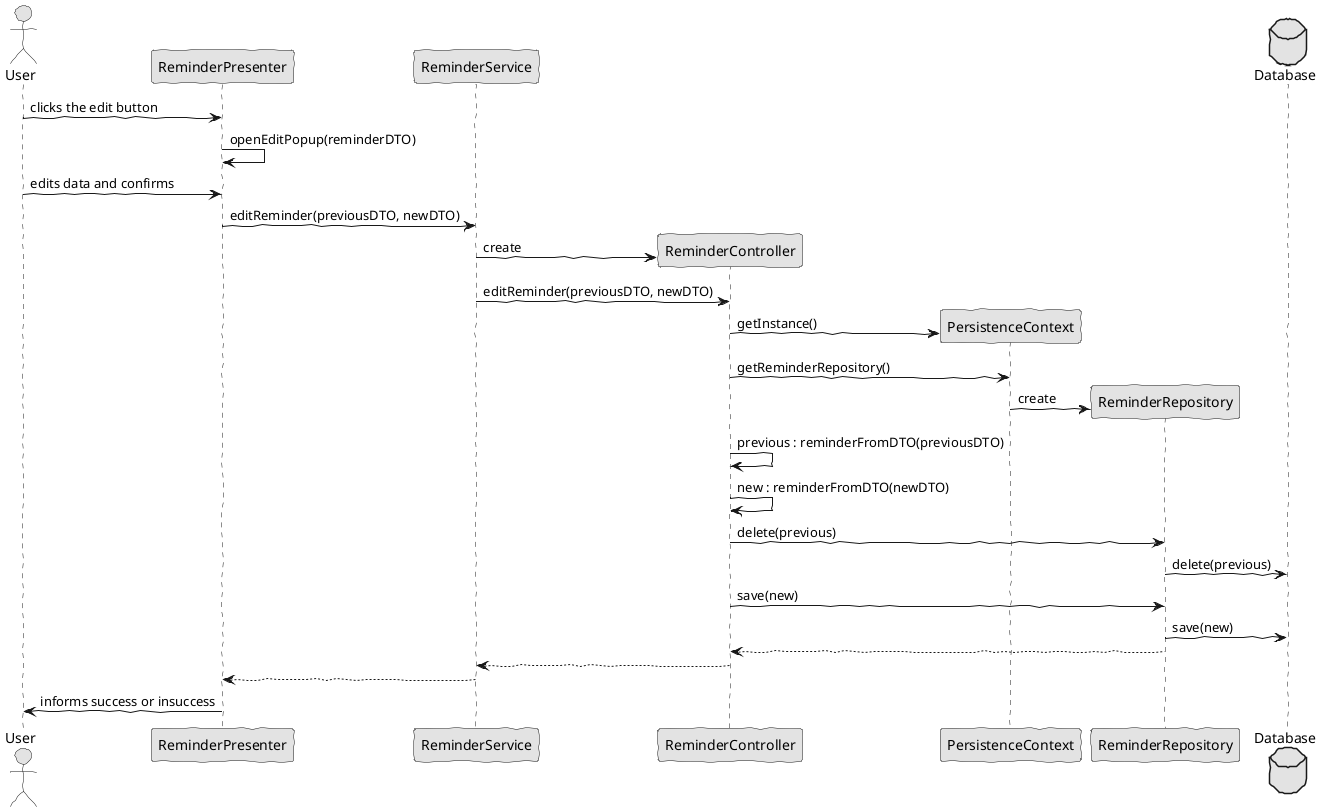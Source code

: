 @startuml  analysis.png
skinparam handwritten true
skinparam monochrome true
skinparam packageStyle rect
skinparam defaultFontName FG Virgil
skinparam shadowing false

actor User

User->ReminderPresenter                 : clicks the edit button
ReminderPresenter->ReminderPresenter    : openEditPopup(reminderDTO)
User->ReminderPresenter                 : edits data and confirms
ReminderPresenter->ReminderService      : editReminder(previousDTO, newDTO)
create ReminderController
ReminderService->ReminderController     : create
ReminderService->ReminderController     : editReminder(previousDTO, newDTO)
create PersistenceContext
ReminderController->PersistenceContext  : getInstance()
ReminderController->PersistenceContext  : getReminderRepository()
create ReminderRepository
PersistenceContext->ReminderRepository  : create
ReminderController->ReminderController  : previous : reminderFromDTO(previousDTO)
ReminderController->ReminderController  : new : reminderFromDTO(newDTO)
ReminderController->ReminderRepository  : delete(previous)
database Database
ReminderRepository->Database            : delete(previous)
ReminderController->ReminderRepository  : save(new)
ReminderRepository->Database            : save(new)
ReminderRepository-->ReminderController :
ReminderController-->ReminderService    :
ReminderService-->ReminderPresenter     :
ReminderPresenter->User                 : informs success or insuccess

@enduml